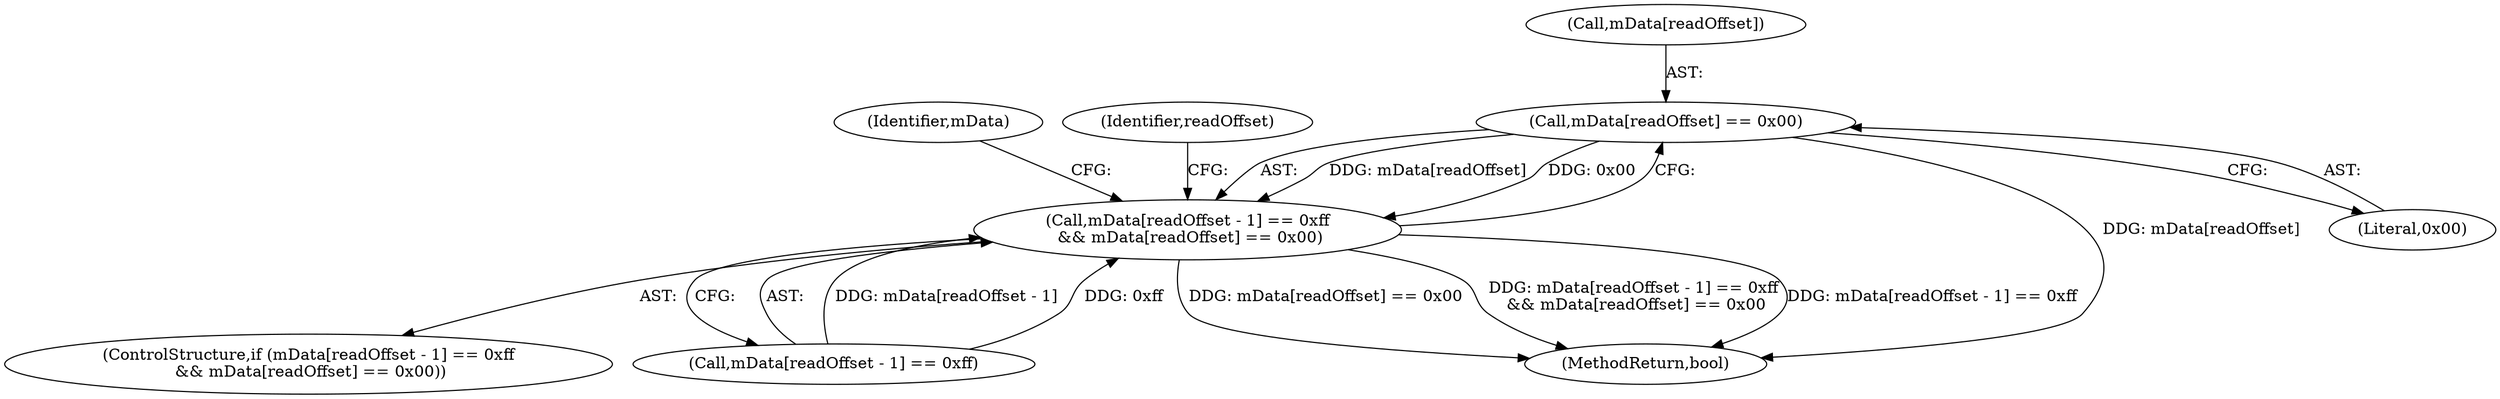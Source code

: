 digraph "0_Android_6f1d990ce0f116a205f467d9eb2082795e33872b@API" {
"1000278" [label="(Call,mData[readOffset] == 0x00)"];
"1000270" [label="(Call,mData[readOffset - 1] == 0xff\n && mData[readOffset] == 0x00)"];
"1000292" [label="(Identifier,mData)"];
"1000271" [label="(Call,mData[readOffset - 1] == 0xff)"];
"1000278" [label="(Call,mData[readOffset] == 0x00)"];
"1000269" [label="(ControlStructure,if (mData[readOffset - 1] == 0xff\n && mData[readOffset] == 0x00))"];
"1000379" [label="(MethodReturn,bool)"];
"1000279" [label="(Call,mData[readOffset])"];
"1000282" [label="(Literal,0x00)"];
"1000270" [label="(Call,mData[readOffset - 1] == 0xff\n && mData[readOffset] == 0x00)"];
"1000285" [label="(Identifier,readOffset)"];
"1000278" -> "1000270"  [label="AST: "];
"1000278" -> "1000282"  [label="CFG: "];
"1000279" -> "1000278"  [label="AST: "];
"1000282" -> "1000278"  [label="AST: "];
"1000270" -> "1000278"  [label="CFG: "];
"1000278" -> "1000379"  [label="DDG: mData[readOffset]"];
"1000278" -> "1000270"  [label="DDG: mData[readOffset]"];
"1000278" -> "1000270"  [label="DDG: 0x00"];
"1000270" -> "1000269"  [label="AST: "];
"1000270" -> "1000271"  [label="CFG: "];
"1000271" -> "1000270"  [label="AST: "];
"1000285" -> "1000270"  [label="CFG: "];
"1000292" -> "1000270"  [label="CFG: "];
"1000270" -> "1000379"  [label="DDG: mData[readOffset] == 0x00"];
"1000270" -> "1000379"  [label="DDG: mData[readOffset - 1] == 0xff\n && mData[readOffset] == 0x00"];
"1000270" -> "1000379"  [label="DDG: mData[readOffset - 1] == 0xff"];
"1000271" -> "1000270"  [label="DDG: mData[readOffset - 1]"];
"1000271" -> "1000270"  [label="DDG: 0xff"];
}
